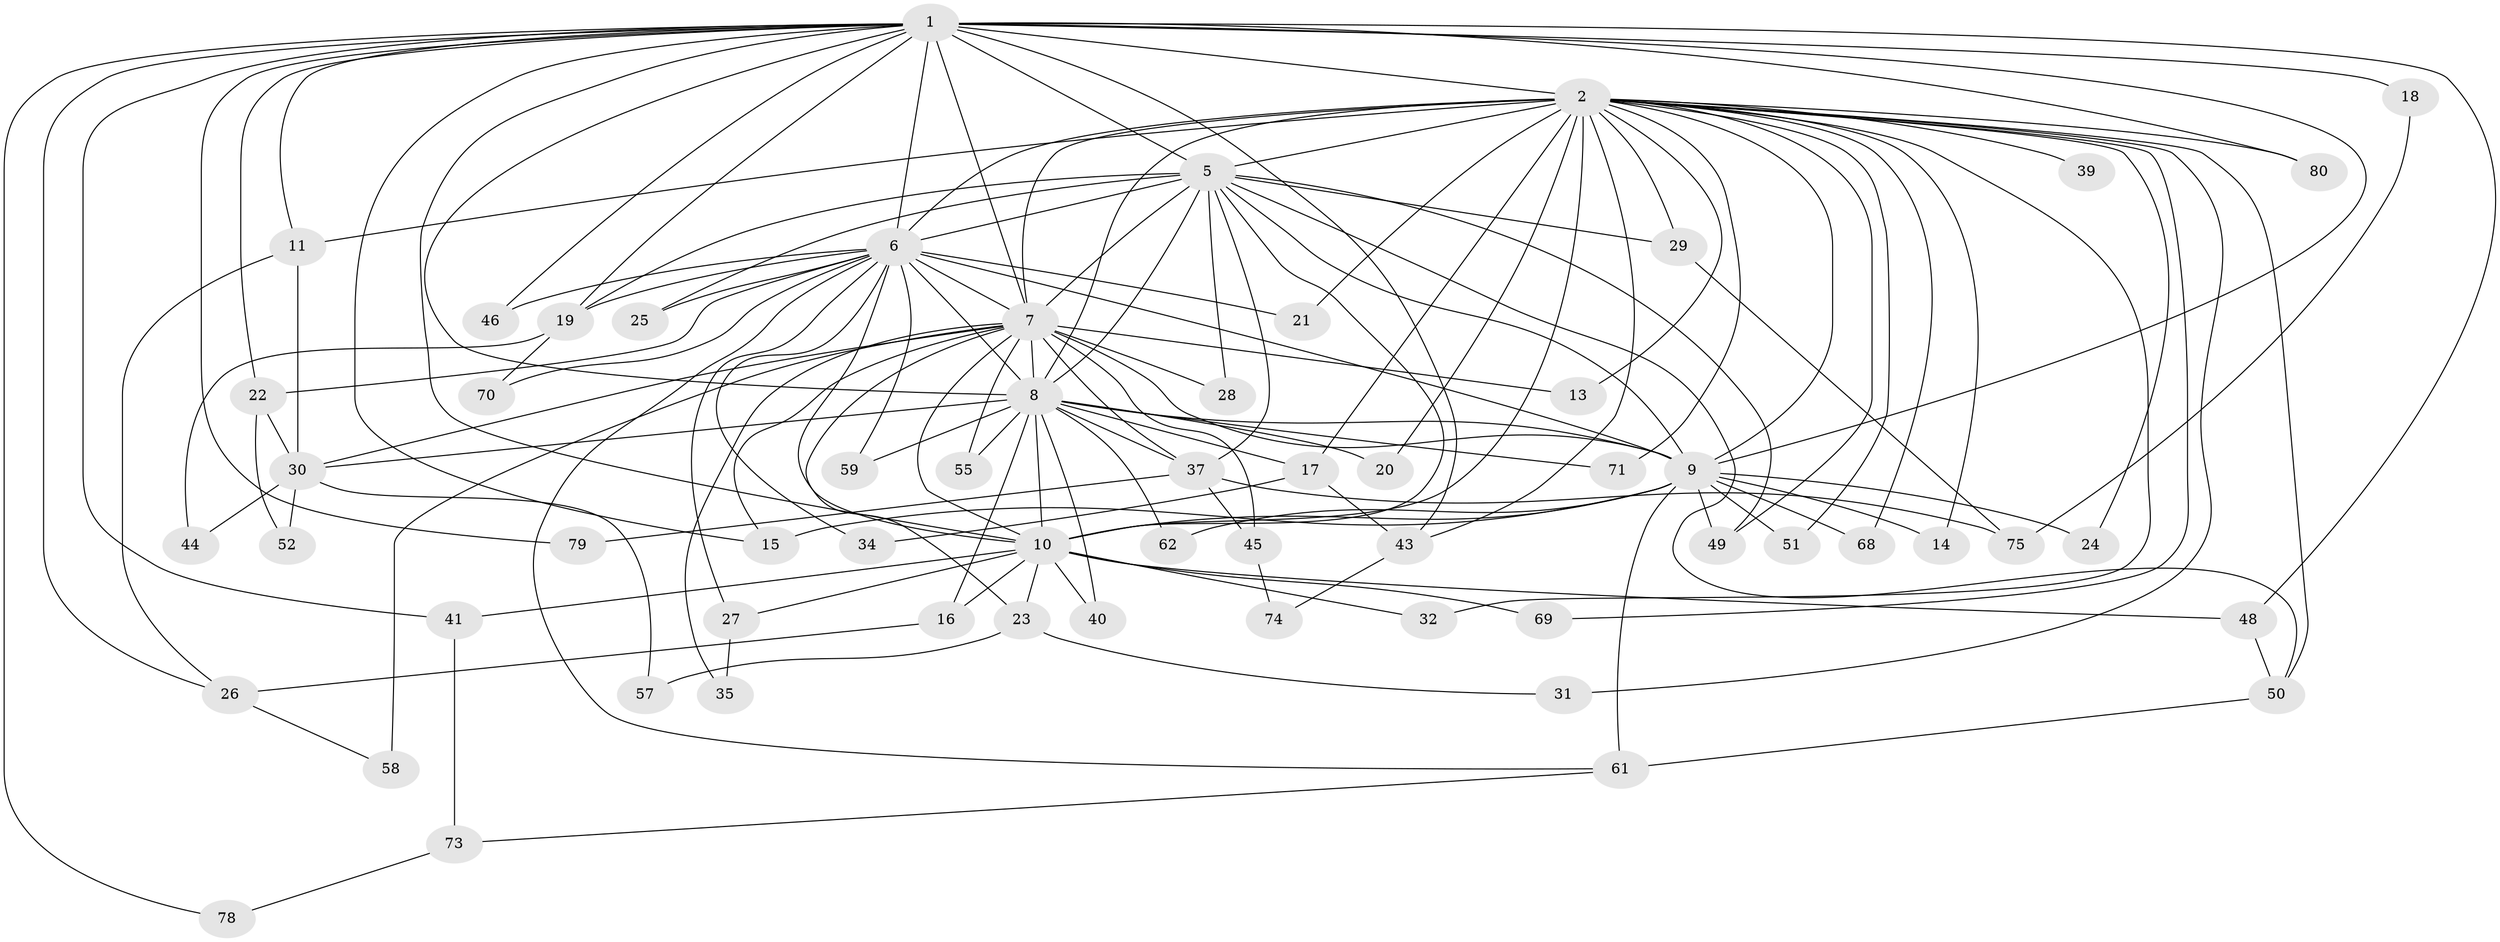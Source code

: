 // original degree distribution, {20: 0.0375, 18: 0.0375, 12: 0.0125, 23: 0.0125, 19: 0.025, 4: 0.1, 2: 0.5125, 3: 0.2375, 7: 0.0125, 5: 0.0125}
// Generated by graph-tools (version 1.1) at 2025/41/03/06/25 10:41:35]
// undirected, 60 vertices, 141 edges
graph export_dot {
graph [start="1"]
  node [color=gray90,style=filled];
  1 [super="+3"];
  2 [super="+4"];
  5 [super="+47"];
  6 [super="+12"];
  7 [super="+53"];
  8 [super="+33"];
  9 [super="+66"];
  10 [super="+65"];
  11;
  13;
  14;
  15 [super="+63"];
  16;
  17;
  18;
  19 [super="+42"];
  20 [super="+60"];
  21;
  22;
  23;
  24;
  25;
  26 [super="+54"];
  27;
  28;
  29 [super="+76"];
  30 [super="+36"];
  31 [super="+38"];
  32;
  34;
  35;
  37 [super="+67"];
  39;
  40;
  41;
  43 [super="+72"];
  44;
  45;
  46;
  48;
  49 [super="+77"];
  50 [super="+56"];
  51;
  52;
  55;
  57;
  58;
  59;
  61 [super="+64"];
  62;
  68;
  69;
  70;
  71;
  73;
  74;
  75;
  78;
  79;
  80;
  1 -- 2 [weight=4];
  1 -- 5 [weight=2];
  1 -- 6 [weight=2];
  1 -- 7 [weight=2];
  1 -- 8 [weight=2];
  1 -- 9 [weight=2];
  1 -- 10 [weight=2];
  1 -- 11;
  1 -- 15;
  1 -- 18 [weight=2];
  1 -- 19;
  1 -- 41;
  1 -- 46;
  1 -- 48;
  1 -- 78;
  1 -- 79;
  1 -- 80;
  1 -- 43;
  1 -- 22;
  1 -- 26;
  2 -- 5 [weight=2];
  2 -- 6 [weight=2];
  2 -- 7 [weight=2];
  2 -- 8 [weight=2];
  2 -- 9 [weight=2];
  2 -- 10 [weight=3];
  2 -- 11;
  2 -- 14;
  2 -- 20 [weight=2];
  2 -- 24;
  2 -- 29;
  2 -- 31 [weight=2];
  2 -- 32;
  2 -- 68;
  2 -- 71;
  2 -- 69;
  2 -- 13;
  2 -- 80;
  2 -- 17;
  2 -- 21;
  2 -- 39;
  2 -- 43;
  2 -- 51;
  2 -- 50;
  2 -- 49;
  5 -- 6;
  5 -- 7 [weight=2];
  5 -- 8;
  5 -- 9 [weight=2];
  5 -- 10;
  5 -- 19;
  5 -- 25;
  5 -- 28;
  5 -- 29;
  5 -- 37;
  5 -- 49;
  5 -- 50;
  6 -- 7;
  6 -- 8;
  6 -- 9;
  6 -- 10 [weight=2];
  6 -- 21;
  6 -- 22;
  6 -- 25;
  6 -- 27;
  6 -- 34;
  6 -- 46;
  6 -- 59;
  6 -- 61;
  6 -- 70;
  6 -- 19;
  7 -- 8;
  7 -- 9;
  7 -- 10;
  7 -- 13;
  7 -- 15;
  7 -- 23;
  7 -- 28;
  7 -- 30;
  7 -- 35;
  7 -- 45;
  7 -- 55;
  7 -- 58;
  7 -- 37;
  8 -- 9;
  8 -- 10;
  8 -- 16;
  8 -- 17;
  8 -- 20;
  8 -- 37;
  8 -- 40;
  8 -- 55;
  8 -- 59;
  8 -- 62;
  8 -- 30;
  8 -- 71;
  9 -- 10;
  9 -- 14;
  9 -- 24;
  9 -- 49;
  9 -- 51;
  9 -- 61 [weight=2];
  9 -- 62;
  9 -- 68;
  9 -- 15;
  10 -- 16;
  10 -- 23;
  10 -- 27;
  10 -- 32;
  10 -- 40;
  10 -- 41;
  10 -- 48;
  10 -- 69;
  11 -- 26;
  11 -- 30;
  16 -- 26;
  17 -- 34;
  17 -- 43;
  18 -- 75;
  19 -- 70;
  19 -- 44;
  22 -- 30;
  22 -- 52;
  23 -- 31;
  23 -- 57;
  26 -- 58;
  27 -- 35;
  29 -- 75;
  30 -- 44;
  30 -- 52;
  30 -- 57;
  37 -- 45;
  37 -- 75;
  37 -- 79;
  41 -- 73;
  43 -- 74;
  45 -- 74;
  48 -- 50;
  50 -- 61;
  61 -- 73;
  73 -- 78;
}

